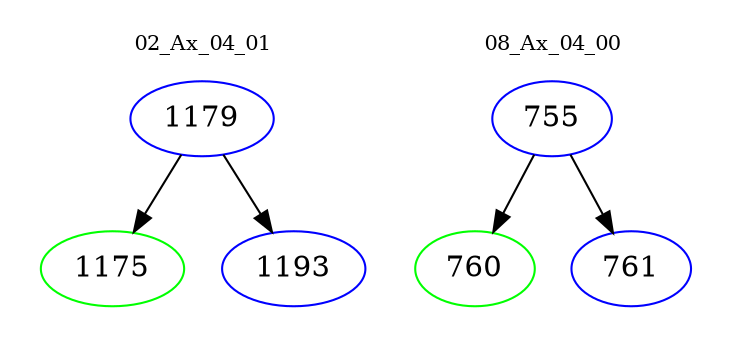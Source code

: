 digraph{
subgraph cluster_0 {
color = white
label = "02_Ax_04_01";
fontsize=10;
T0_1179 [label="1179", color="blue"]
T0_1179 -> T0_1175 [color="black"]
T0_1175 [label="1175", color="green"]
T0_1179 -> T0_1193 [color="black"]
T0_1193 [label="1193", color="blue"]
}
subgraph cluster_1 {
color = white
label = "08_Ax_04_00";
fontsize=10;
T1_755 [label="755", color="blue"]
T1_755 -> T1_760 [color="black"]
T1_760 [label="760", color="green"]
T1_755 -> T1_761 [color="black"]
T1_761 [label="761", color="blue"]
}
}
